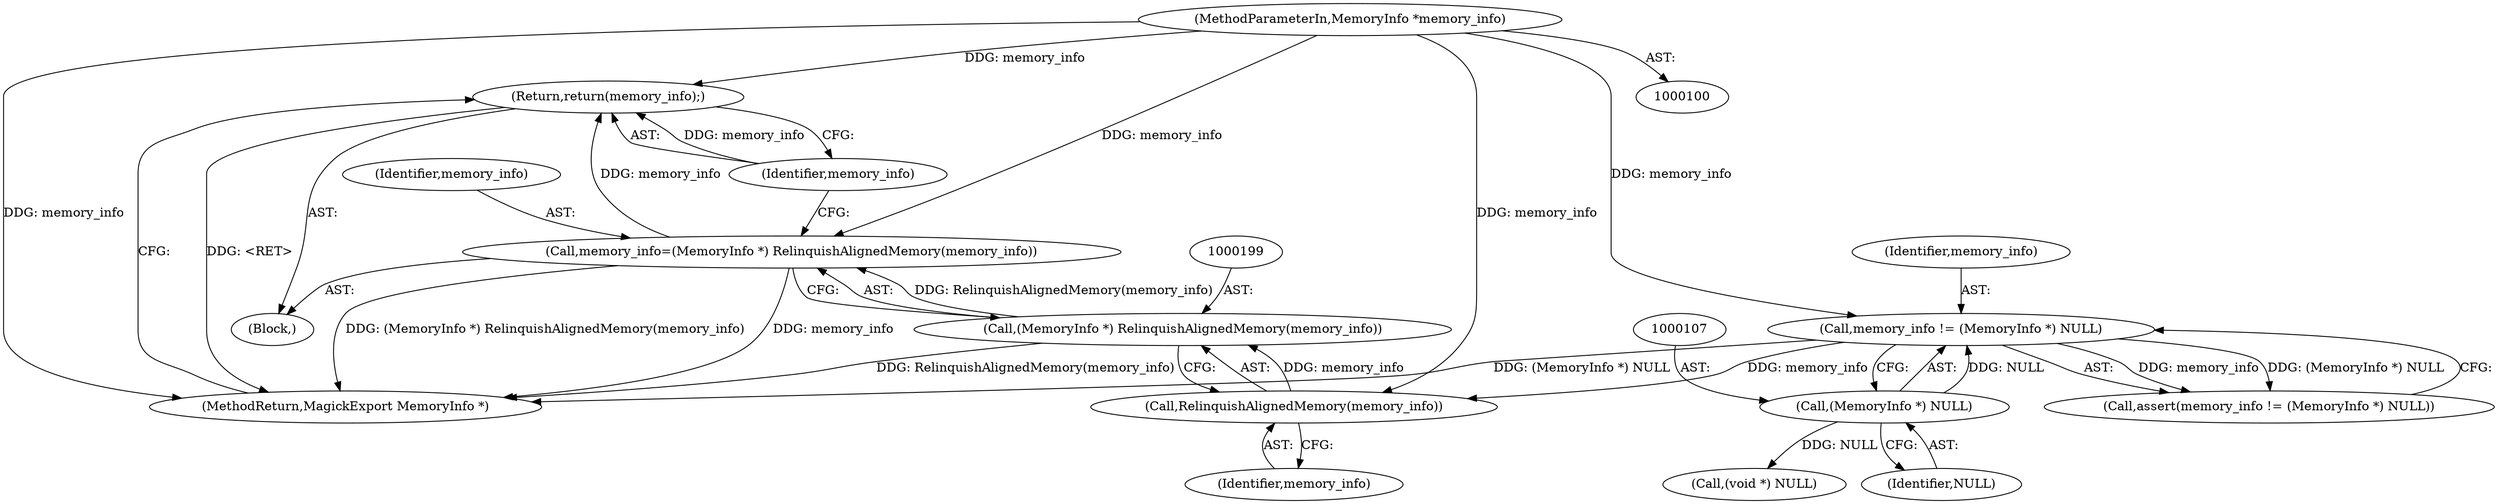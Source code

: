 digraph "0_ImageMagick_0f6fc2d5bf8f500820c3dbcf0d23ee14f2d9f734_0@pointer" {
"1000202" [label="(Return,return(memory_info);)"];
"1000203" [label="(Identifier,memory_info)"];
"1000196" [label="(Call,memory_info=(MemoryInfo *) RelinquishAlignedMemory(memory_info))"];
"1000198" [label="(Call,(MemoryInfo *) RelinquishAlignedMemory(memory_info))"];
"1000200" [label="(Call,RelinquishAlignedMemory(memory_info))"];
"1000104" [label="(Call,memory_info != (MemoryInfo *) NULL)"];
"1000101" [label="(MethodParameterIn,MemoryInfo *memory_info)"];
"1000106" [label="(Call,(MemoryInfo *) NULL)"];
"1000203" [label="(Identifier,memory_info)"];
"1000196" [label="(Call,memory_info=(MemoryInfo *) RelinquishAlignedMemory(memory_info))"];
"1000108" [label="(Identifier,NULL)"];
"1000106" [label="(Call,(MemoryInfo *) NULL)"];
"1000120" [label="(Call,(void *) NULL)"];
"1000104" [label="(Call,memory_info != (MemoryInfo *) NULL)"];
"1000200" [label="(Call,RelinquishAlignedMemory(memory_info))"];
"1000202" [label="(Return,return(memory_info);)"];
"1000102" [label="(Block,)"];
"1000197" [label="(Identifier,memory_info)"];
"1000103" [label="(Call,assert(memory_info != (MemoryInfo *) NULL))"];
"1000201" [label="(Identifier,memory_info)"];
"1000105" [label="(Identifier,memory_info)"];
"1000198" [label="(Call,(MemoryInfo *) RelinquishAlignedMemory(memory_info))"];
"1000101" [label="(MethodParameterIn,MemoryInfo *memory_info)"];
"1000204" [label="(MethodReturn,MagickExport MemoryInfo *)"];
"1000202" -> "1000102"  [label="AST: "];
"1000202" -> "1000203"  [label="CFG: "];
"1000203" -> "1000202"  [label="AST: "];
"1000204" -> "1000202"  [label="CFG: "];
"1000202" -> "1000204"  [label="DDG: <RET>"];
"1000203" -> "1000202"  [label="DDG: memory_info"];
"1000196" -> "1000202"  [label="DDG: memory_info"];
"1000101" -> "1000202"  [label="DDG: memory_info"];
"1000203" -> "1000196"  [label="CFG: "];
"1000196" -> "1000102"  [label="AST: "];
"1000196" -> "1000198"  [label="CFG: "];
"1000197" -> "1000196"  [label="AST: "];
"1000198" -> "1000196"  [label="AST: "];
"1000196" -> "1000204"  [label="DDG: memory_info"];
"1000196" -> "1000204"  [label="DDG: (MemoryInfo *) RelinquishAlignedMemory(memory_info)"];
"1000198" -> "1000196"  [label="DDG: RelinquishAlignedMemory(memory_info)"];
"1000101" -> "1000196"  [label="DDG: memory_info"];
"1000198" -> "1000200"  [label="CFG: "];
"1000199" -> "1000198"  [label="AST: "];
"1000200" -> "1000198"  [label="AST: "];
"1000198" -> "1000204"  [label="DDG: RelinquishAlignedMemory(memory_info)"];
"1000200" -> "1000198"  [label="DDG: memory_info"];
"1000200" -> "1000201"  [label="CFG: "];
"1000201" -> "1000200"  [label="AST: "];
"1000104" -> "1000200"  [label="DDG: memory_info"];
"1000101" -> "1000200"  [label="DDG: memory_info"];
"1000104" -> "1000103"  [label="AST: "];
"1000104" -> "1000106"  [label="CFG: "];
"1000105" -> "1000104"  [label="AST: "];
"1000106" -> "1000104"  [label="AST: "];
"1000103" -> "1000104"  [label="CFG: "];
"1000104" -> "1000204"  [label="DDG: (MemoryInfo *) NULL"];
"1000104" -> "1000103"  [label="DDG: memory_info"];
"1000104" -> "1000103"  [label="DDG: (MemoryInfo *) NULL"];
"1000101" -> "1000104"  [label="DDG: memory_info"];
"1000106" -> "1000104"  [label="DDG: NULL"];
"1000101" -> "1000100"  [label="AST: "];
"1000101" -> "1000204"  [label="DDG: memory_info"];
"1000106" -> "1000108"  [label="CFG: "];
"1000107" -> "1000106"  [label="AST: "];
"1000108" -> "1000106"  [label="AST: "];
"1000106" -> "1000120"  [label="DDG: NULL"];
}
